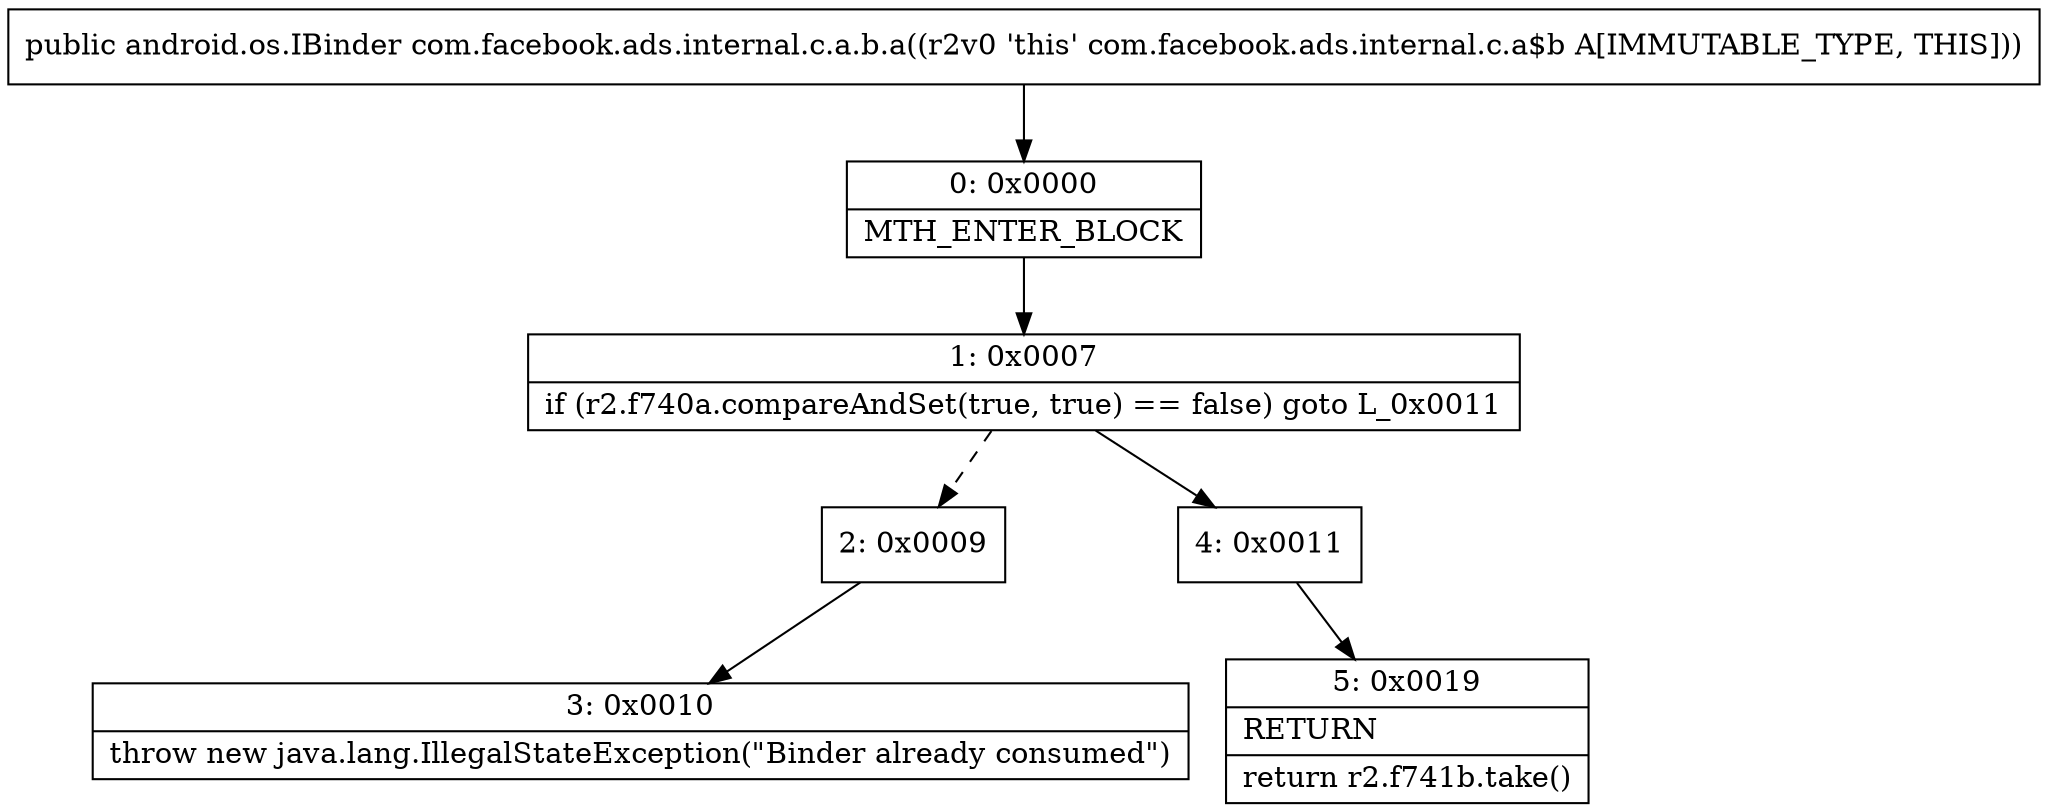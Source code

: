 digraph "CFG forcom.facebook.ads.internal.c.a.b.a()Landroid\/os\/IBinder;" {
Node_0 [shape=record,label="{0\:\ 0x0000|MTH_ENTER_BLOCK\l}"];
Node_1 [shape=record,label="{1\:\ 0x0007|if (r2.f740a.compareAndSet(true, true) == false) goto L_0x0011\l}"];
Node_2 [shape=record,label="{2\:\ 0x0009}"];
Node_3 [shape=record,label="{3\:\ 0x0010|throw new java.lang.IllegalStateException(\"Binder already consumed\")\l}"];
Node_4 [shape=record,label="{4\:\ 0x0011}"];
Node_5 [shape=record,label="{5\:\ 0x0019|RETURN\l|return r2.f741b.take()\l}"];
MethodNode[shape=record,label="{public android.os.IBinder com.facebook.ads.internal.c.a.b.a((r2v0 'this' com.facebook.ads.internal.c.a$b A[IMMUTABLE_TYPE, THIS])) }"];
MethodNode -> Node_0;
Node_0 -> Node_1;
Node_1 -> Node_2[style=dashed];
Node_1 -> Node_4;
Node_2 -> Node_3;
Node_4 -> Node_5;
}

